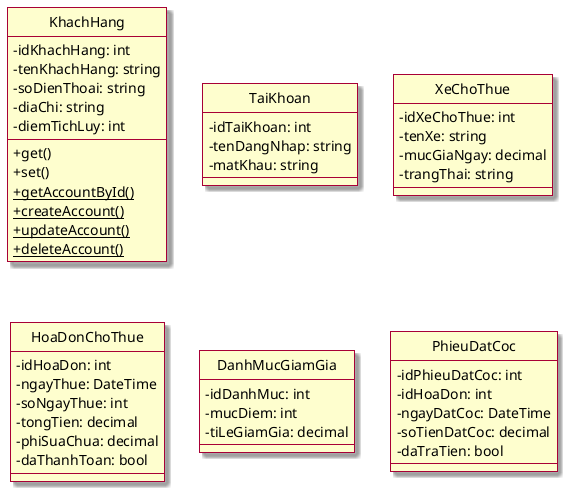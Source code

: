 @startuml Class Diagram

skin rose
skinparam classAttributeIconSize 0
skinparam linetype polyline
hide circle

class KhachHang {
    - idKhachHang: int
    - tenKhachHang: string
    - soDienThoai: string
    - diaChi: string
    - diemTichLuy: int

    + get()
    + set()
    + {static} getAccountById()
    + {static} createAccount()
    + {static} updateAccount()
    + {static} deleteAccount()
}


class TaiKhoan {
    -idTaiKhoan: int
    -tenDangNhap: string
    -matKhau: string
}

class XeChoThue {
    -idXeChoThue: int
    -tenXe: string
    -mucGiaNgay: decimal
    -trangThai: string
}

class HoaDonChoThue {
    -idHoaDon: int
    -ngayThue: DateTime
    -soNgayThue: int
    -tongTien: decimal
    -phiSuaChua: decimal
    -daThanhToan: bool
}

class DanhMucGiamGia {
    -idDanhMuc: int
    -mucDiem: int
    -tiLeGiamGia: decimal
}

class PhieuDatCoc {
    -idPhieuDatCoc: int
    -idHoaDon: int
    -ngayDatCoc: DateTime
    -soTienDatCoc: decimal
    -daTraTien: bool
}
@enduml